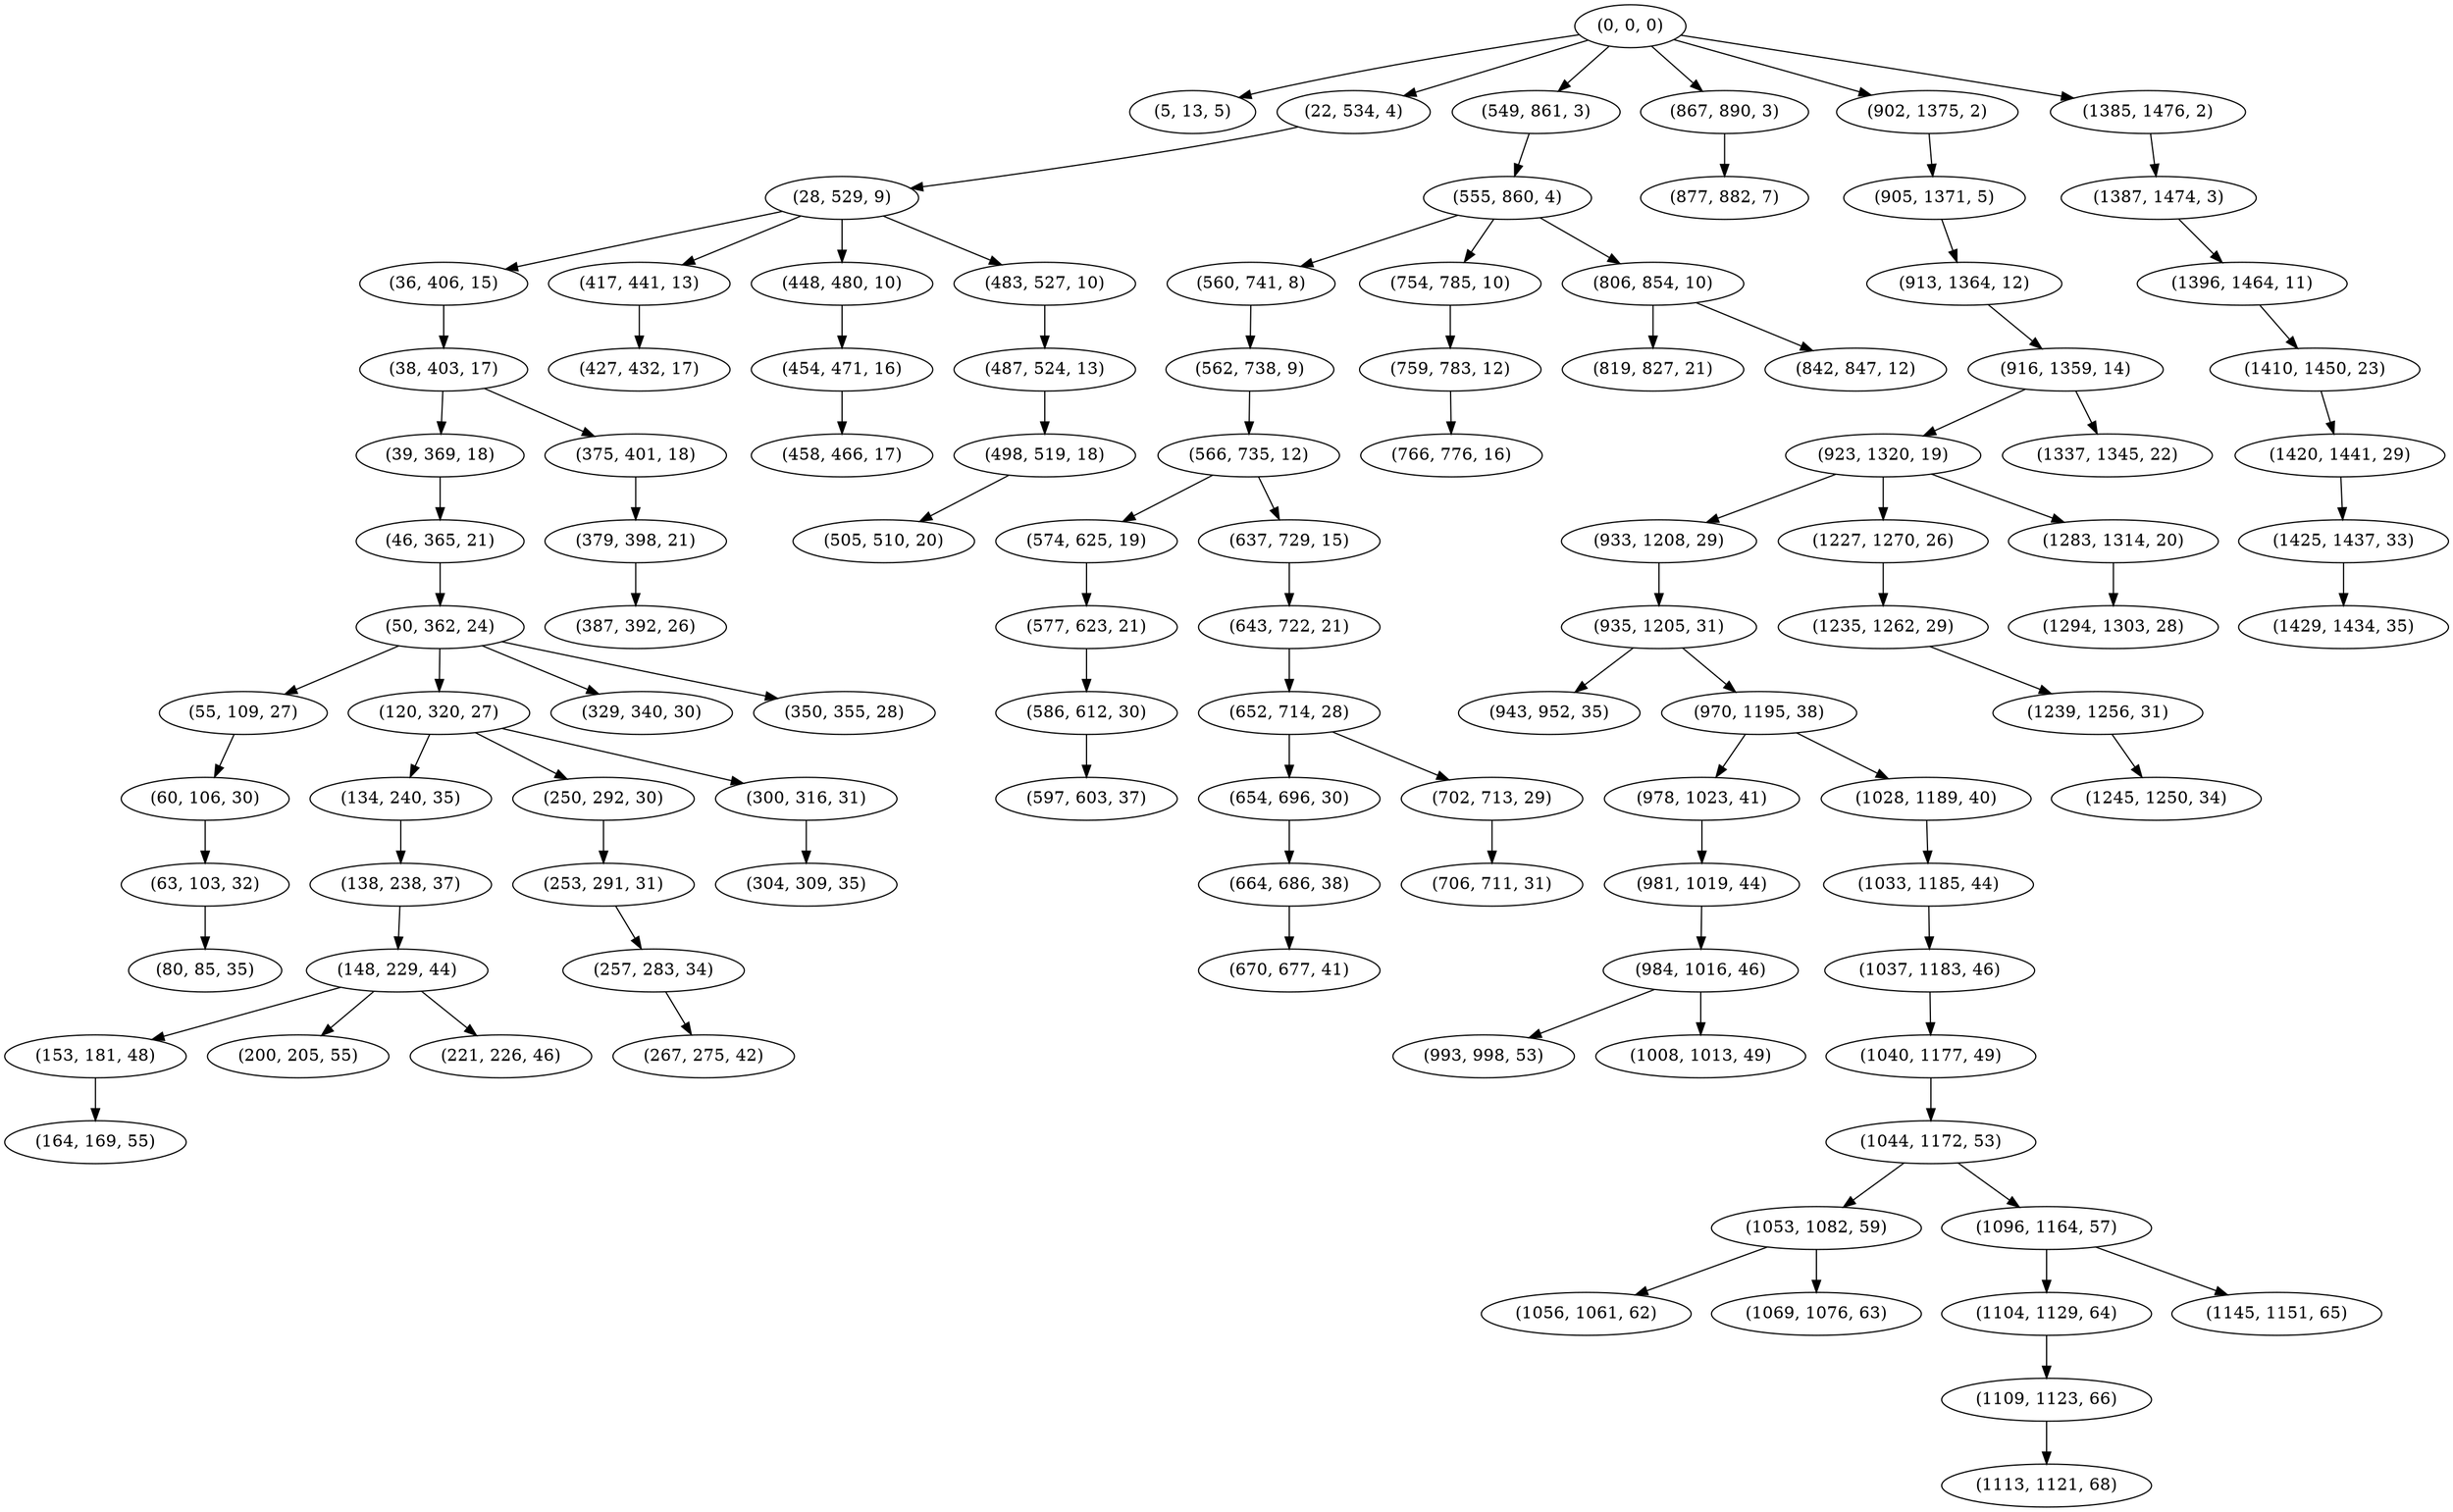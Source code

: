 digraph tree {
    "(0, 0, 0)";
    "(5, 13, 5)";
    "(22, 534, 4)";
    "(28, 529, 9)";
    "(36, 406, 15)";
    "(38, 403, 17)";
    "(39, 369, 18)";
    "(46, 365, 21)";
    "(50, 362, 24)";
    "(55, 109, 27)";
    "(60, 106, 30)";
    "(63, 103, 32)";
    "(80, 85, 35)";
    "(120, 320, 27)";
    "(134, 240, 35)";
    "(138, 238, 37)";
    "(148, 229, 44)";
    "(153, 181, 48)";
    "(164, 169, 55)";
    "(200, 205, 55)";
    "(221, 226, 46)";
    "(250, 292, 30)";
    "(253, 291, 31)";
    "(257, 283, 34)";
    "(267, 275, 42)";
    "(300, 316, 31)";
    "(304, 309, 35)";
    "(329, 340, 30)";
    "(350, 355, 28)";
    "(375, 401, 18)";
    "(379, 398, 21)";
    "(387, 392, 26)";
    "(417, 441, 13)";
    "(427, 432, 17)";
    "(448, 480, 10)";
    "(454, 471, 16)";
    "(458, 466, 17)";
    "(483, 527, 10)";
    "(487, 524, 13)";
    "(498, 519, 18)";
    "(505, 510, 20)";
    "(549, 861, 3)";
    "(555, 860, 4)";
    "(560, 741, 8)";
    "(562, 738, 9)";
    "(566, 735, 12)";
    "(574, 625, 19)";
    "(577, 623, 21)";
    "(586, 612, 30)";
    "(597, 603, 37)";
    "(637, 729, 15)";
    "(643, 722, 21)";
    "(652, 714, 28)";
    "(654, 696, 30)";
    "(664, 686, 38)";
    "(670, 677, 41)";
    "(702, 713, 29)";
    "(706, 711, 31)";
    "(754, 785, 10)";
    "(759, 783, 12)";
    "(766, 776, 16)";
    "(806, 854, 10)";
    "(819, 827, 21)";
    "(842, 847, 12)";
    "(867, 890, 3)";
    "(877, 882, 7)";
    "(902, 1375, 2)";
    "(905, 1371, 5)";
    "(913, 1364, 12)";
    "(916, 1359, 14)";
    "(923, 1320, 19)";
    "(933, 1208, 29)";
    "(935, 1205, 31)";
    "(943, 952, 35)";
    "(970, 1195, 38)";
    "(978, 1023, 41)";
    "(981, 1019, 44)";
    "(984, 1016, 46)";
    "(993, 998, 53)";
    "(1008, 1013, 49)";
    "(1028, 1189, 40)";
    "(1033, 1185, 44)";
    "(1037, 1183, 46)";
    "(1040, 1177, 49)";
    "(1044, 1172, 53)";
    "(1053, 1082, 59)";
    "(1056, 1061, 62)";
    "(1069, 1076, 63)";
    "(1096, 1164, 57)";
    "(1104, 1129, 64)";
    "(1109, 1123, 66)";
    "(1113, 1121, 68)";
    "(1145, 1151, 65)";
    "(1227, 1270, 26)";
    "(1235, 1262, 29)";
    "(1239, 1256, 31)";
    "(1245, 1250, 34)";
    "(1283, 1314, 20)";
    "(1294, 1303, 28)";
    "(1337, 1345, 22)";
    "(1385, 1476, 2)";
    "(1387, 1474, 3)";
    "(1396, 1464, 11)";
    "(1410, 1450, 23)";
    "(1420, 1441, 29)";
    "(1425, 1437, 33)";
    "(1429, 1434, 35)";
    "(0, 0, 0)" -> "(5, 13, 5)";
    "(0, 0, 0)" -> "(22, 534, 4)";
    "(0, 0, 0)" -> "(549, 861, 3)";
    "(0, 0, 0)" -> "(867, 890, 3)";
    "(0, 0, 0)" -> "(902, 1375, 2)";
    "(0, 0, 0)" -> "(1385, 1476, 2)";
    "(22, 534, 4)" -> "(28, 529, 9)";
    "(28, 529, 9)" -> "(36, 406, 15)";
    "(28, 529, 9)" -> "(417, 441, 13)";
    "(28, 529, 9)" -> "(448, 480, 10)";
    "(28, 529, 9)" -> "(483, 527, 10)";
    "(36, 406, 15)" -> "(38, 403, 17)";
    "(38, 403, 17)" -> "(39, 369, 18)";
    "(38, 403, 17)" -> "(375, 401, 18)";
    "(39, 369, 18)" -> "(46, 365, 21)";
    "(46, 365, 21)" -> "(50, 362, 24)";
    "(50, 362, 24)" -> "(55, 109, 27)";
    "(50, 362, 24)" -> "(120, 320, 27)";
    "(50, 362, 24)" -> "(329, 340, 30)";
    "(50, 362, 24)" -> "(350, 355, 28)";
    "(55, 109, 27)" -> "(60, 106, 30)";
    "(60, 106, 30)" -> "(63, 103, 32)";
    "(63, 103, 32)" -> "(80, 85, 35)";
    "(120, 320, 27)" -> "(134, 240, 35)";
    "(120, 320, 27)" -> "(250, 292, 30)";
    "(120, 320, 27)" -> "(300, 316, 31)";
    "(134, 240, 35)" -> "(138, 238, 37)";
    "(138, 238, 37)" -> "(148, 229, 44)";
    "(148, 229, 44)" -> "(153, 181, 48)";
    "(148, 229, 44)" -> "(200, 205, 55)";
    "(148, 229, 44)" -> "(221, 226, 46)";
    "(153, 181, 48)" -> "(164, 169, 55)";
    "(250, 292, 30)" -> "(253, 291, 31)";
    "(253, 291, 31)" -> "(257, 283, 34)";
    "(257, 283, 34)" -> "(267, 275, 42)";
    "(300, 316, 31)" -> "(304, 309, 35)";
    "(375, 401, 18)" -> "(379, 398, 21)";
    "(379, 398, 21)" -> "(387, 392, 26)";
    "(417, 441, 13)" -> "(427, 432, 17)";
    "(448, 480, 10)" -> "(454, 471, 16)";
    "(454, 471, 16)" -> "(458, 466, 17)";
    "(483, 527, 10)" -> "(487, 524, 13)";
    "(487, 524, 13)" -> "(498, 519, 18)";
    "(498, 519, 18)" -> "(505, 510, 20)";
    "(549, 861, 3)" -> "(555, 860, 4)";
    "(555, 860, 4)" -> "(560, 741, 8)";
    "(555, 860, 4)" -> "(754, 785, 10)";
    "(555, 860, 4)" -> "(806, 854, 10)";
    "(560, 741, 8)" -> "(562, 738, 9)";
    "(562, 738, 9)" -> "(566, 735, 12)";
    "(566, 735, 12)" -> "(574, 625, 19)";
    "(566, 735, 12)" -> "(637, 729, 15)";
    "(574, 625, 19)" -> "(577, 623, 21)";
    "(577, 623, 21)" -> "(586, 612, 30)";
    "(586, 612, 30)" -> "(597, 603, 37)";
    "(637, 729, 15)" -> "(643, 722, 21)";
    "(643, 722, 21)" -> "(652, 714, 28)";
    "(652, 714, 28)" -> "(654, 696, 30)";
    "(652, 714, 28)" -> "(702, 713, 29)";
    "(654, 696, 30)" -> "(664, 686, 38)";
    "(664, 686, 38)" -> "(670, 677, 41)";
    "(702, 713, 29)" -> "(706, 711, 31)";
    "(754, 785, 10)" -> "(759, 783, 12)";
    "(759, 783, 12)" -> "(766, 776, 16)";
    "(806, 854, 10)" -> "(819, 827, 21)";
    "(806, 854, 10)" -> "(842, 847, 12)";
    "(867, 890, 3)" -> "(877, 882, 7)";
    "(902, 1375, 2)" -> "(905, 1371, 5)";
    "(905, 1371, 5)" -> "(913, 1364, 12)";
    "(913, 1364, 12)" -> "(916, 1359, 14)";
    "(916, 1359, 14)" -> "(923, 1320, 19)";
    "(916, 1359, 14)" -> "(1337, 1345, 22)";
    "(923, 1320, 19)" -> "(933, 1208, 29)";
    "(923, 1320, 19)" -> "(1227, 1270, 26)";
    "(923, 1320, 19)" -> "(1283, 1314, 20)";
    "(933, 1208, 29)" -> "(935, 1205, 31)";
    "(935, 1205, 31)" -> "(943, 952, 35)";
    "(935, 1205, 31)" -> "(970, 1195, 38)";
    "(970, 1195, 38)" -> "(978, 1023, 41)";
    "(970, 1195, 38)" -> "(1028, 1189, 40)";
    "(978, 1023, 41)" -> "(981, 1019, 44)";
    "(981, 1019, 44)" -> "(984, 1016, 46)";
    "(984, 1016, 46)" -> "(993, 998, 53)";
    "(984, 1016, 46)" -> "(1008, 1013, 49)";
    "(1028, 1189, 40)" -> "(1033, 1185, 44)";
    "(1033, 1185, 44)" -> "(1037, 1183, 46)";
    "(1037, 1183, 46)" -> "(1040, 1177, 49)";
    "(1040, 1177, 49)" -> "(1044, 1172, 53)";
    "(1044, 1172, 53)" -> "(1053, 1082, 59)";
    "(1044, 1172, 53)" -> "(1096, 1164, 57)";
    "(1053, 1082, 59)" -> "(1056, 1061, 62)";
    "(1053, 1082, 59)" -> "(1069, 1076, 63)";
    "(1096, 1164, 57)" -> "(1104, 1129, 64)";
    "(1096, 1164, 57)" -> "(1145, 1151, 65)";
    "(1104, 1129, 64)" -> "(1109, 1123, 66)";
    "(1109, 1123, 66)" -> "(1113, 1121, 68)";
    "(1227, 1270, 26)" -> "(1235, 1262, 29)";
    "(1235, 1262, 29)" -> "(1239, 1256, 31)";
    "(1239, 1256, 31)" -> "(1245, 1250, 34)";
    "(1283, 1314, 20)" -> "(1294, 1303, 28)";
    "(1385, 1476, 2)" -> "(1387, 1474, 3)";
    "(1387, 1474, 3)" -> "(1396, 1464, 11)";
    "(1396, 1464, 11)" -> "(1410, 1450, 23)";
    "(1410, 1450, 23)" -> "(1420, 1441, 29)";
    "(1420, 1441, 29)" -> "(1425, 1437, 33)";
    "(1425, 1437, 33)" -> "(1429, 1434, 35)";
}
